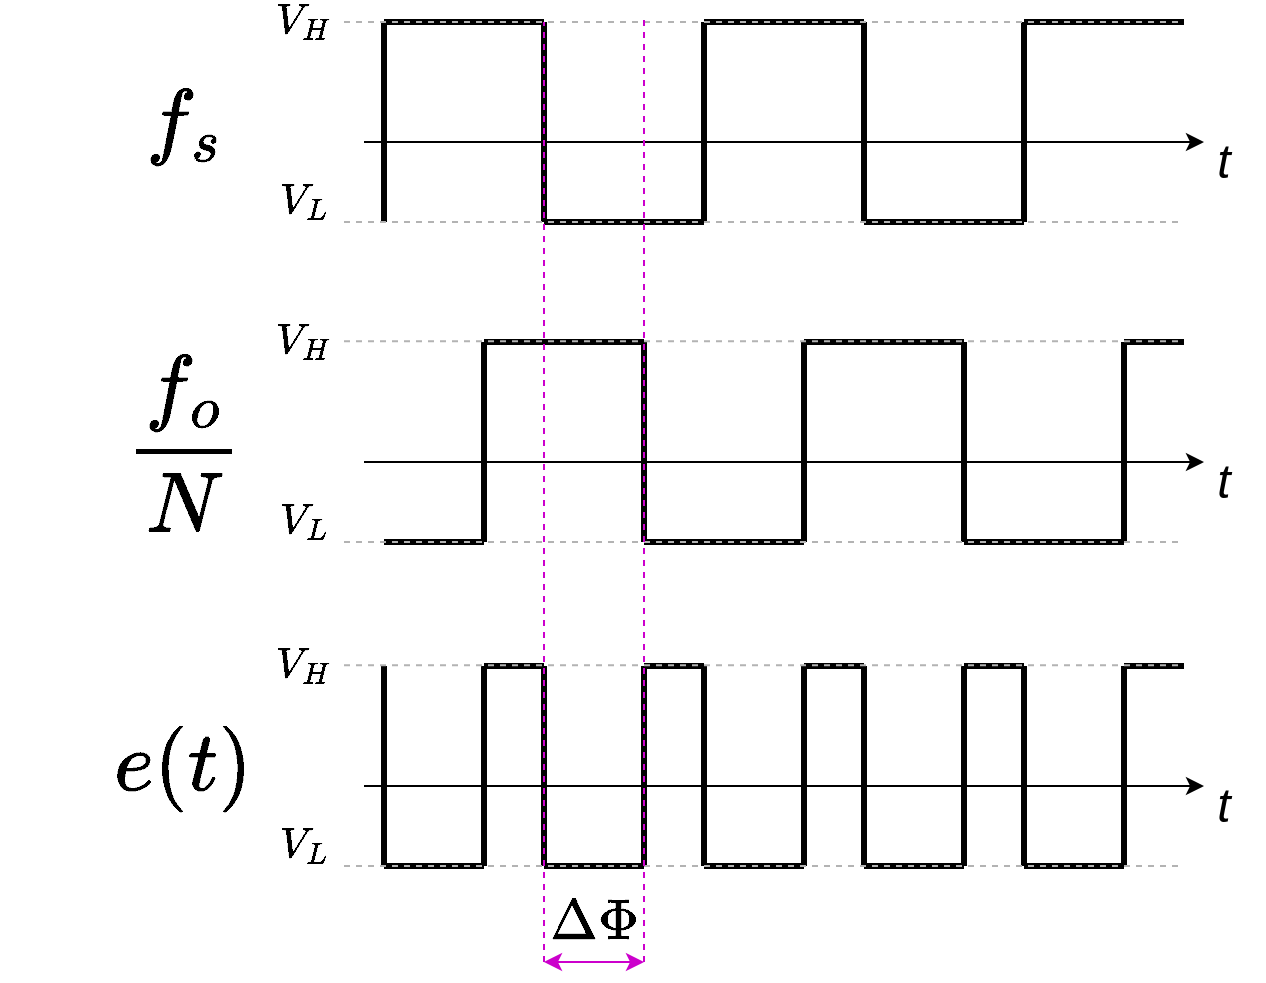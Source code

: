 <mxfile version="13.7.3" type="device"><diagram id="46WN-AcfddDGNBD1dKxC" name="Page-1"><mxGraphModel dx="1689" dy="519" grid="1" gridSize="10" guides="1" tooltips="1" connect="1" arrows="1" fold="1" page="1" pageScale="1" pageWidth="827" pageHeight="1169" math="1" shadow="0"><root><mxCell id="0"/><mxCell id="1" parent="0"/><mxCell id="dmRv2nChrUt5MCRris05-1" value="" style="endArrow=classic;html=1;" parent="1" edge="1"><mxGeometry width="50" height="50" relative="1" as="geometry"><mxPoint x="150" y="200" as="sourcePoint"/><mxPoint x="570" y="200" as="targetPoint"/></mxGeometry></mxCell><mxCell id="dmRv2nChrUt5MCRris05-2" value="" style="endArrow=classic;html=1;" parent="1" edge="1"><mxGeometry width="50" height="50" relative="1" as="geometry"><mxPoint x="150" y="360" as="sourcePoint"/><mxPoint x="570" y="360" as="targetPoint"/></mxGeometry></mxCell><mxCell id="dmRv2nChrUt5MCRris05-3" value="" style="endArrow=classic;html=1;" parent="1" edge="1"><mxGeometry width="50" height="50" relative="1" as="geometry"><mxPoint x="150" y="522" as="sourcePoint"/><mxPoint x="570" y="522" as="targetPoint"/></mxGeometry></mxCell><mxCell id="dmRv2nChrUt5MCRris05-4" value="" style="endArrow=none;html=1;strokeWidth=3;" parent="1" edge="1"><mxGeometry width="50" height="50" relative="1" as="geometry"><mxPoint x="160" y="240" as="sourcePoint"/><mxPoint x="160" y="140" as="targetPoint"/></mxGeometry></mxCell><mxCell id="dmRv2nChrUt5MCRris05-5" value="" style="endArrow=none;html=1;strokeWidth=3;" parent="1" edge="1"><mxGeometry width="50" height="50" relative="1" as="geometry"><mxPoint x="240" y="240" as="sourcePoint"/><mxPoint x="240" y="140" as="targetPoint"/></mxGeometry></mxCell><mxCell id="dmRv2nChrUt5MCRris05-6" value="" style="endArrow=none;html=1;strokeWidth=3;" parent="1" edge="1"><mxGeometry width="50" height="50" relative="1" as="geometry"><mxPoint x="320" y="240" as="sourcePoint"/><mxPoint x="320" y="140" as="targetPoint"/></mxGeometry></mxCell><mxCell id="dmRv2nChrUt5MCRris05-7" value="" style="endArrow=none;html=1;strokeWidth=3;" parent="1" edge="1"><mxGeometry width="50" height="50" relative="1" as="geometry"><mxPoint x="400" y="240" as="sourcePoint"/><mxPoint x="400" y="140" as="targetPoint"/></mxGeometry></mxCell><mxCell id="dmRv2nChrUt5MCRris05-8" value="" style="endArrow=none;html=1;strokeWidth=3;" parent="1" edge="1"><mxGeometry width="50" height="50" relative="1" as="geometry"><mxPoint x="480" y="240" as="sourcePoint"/><mxPoint x="480" y="140" as="targetPoint"/></mxGeometry></mxCell><mxCell id="dmRv2nChrUt5MCRris05-14" value="" style="endArrow=none;html=1;strokeWidth=3;" parent="1" edge="1"><mxGeometry width="50" height="50" relative="1" as="geometry"><mxPoint x="160" y="562" as="sourcePoint"/><mxPoint x="160" y="462" as="targetPoint"/></mxGeometry></mxCell><mxCell id="dmRv2nChrUt5MCRris05-15" value="" style="endArrow=none;html=1;strokeWidth=3;" parent="1" edge="1"><mxGeometry width="50" height="50" relative="1" as="geometry"><mxPoint x="240" y="562" as="sourcePoint"/><mxPoint x="240" y="462" as="targetPoint"/></mxGeometry></mxCell><mxCell id="dmRv2nChrUt5MCRris05-16" value="" style="endArrow=none;html=1;strokeWidth=3;" parent="1" edge="1"><mxGeometry width="50" height="50" relative="1" as="geometry"><mxPoint x="320" y="562" as="sourcePoint"/><mxPoint x="320" y="462" as="targetPoint"/></mxGeometry></mxCell><mxCell id="dmRv2nChrUt5MCRris05-17" value="" style="endArrow=none;html=1;strokeWidth=3;" parent="1" edge="1"><mxGeometry width="50" height="50" relative="1" as="geometry"><mxPoint x="400" y="562" as="sourcePoint"/><mxPoint x="400" y="462" as="targetPoint"/></mxGeometry></mxCell><mxCell id="dmRv2nChrUt5MCRris05-18" value="" style="endArrow=none;html=1;strokeWidth=3;" parent="1" edge="1"><mxGeometry width="50" height="50" relative="1" as="geometry"><mxPoint x="480" y="562" as="sourcePoint"/><mxPoint x="480" y="462" as="targetPoint"/></mxGeometry></mxCell><mxCell id="dmRv2nChrUt5MCRris05-19" value="" style="endArrow=none;html=1;strokeWidth=3;" parent="1" edge="1"><mxGeometry width="50" height="50" relative="1" as="geometry"><mxPoint x="210" y="562" as="sourcePoint"/><mxPoint x="210" y="462" as="targetPoint"/></mxGeometry></mxCell><mxCell id="dmRv2nChrUt5MCRris05-20" value="" style="endArrow=none;html=1;strokeWidth=3;" parent="1" edge="1"><mxGeometry width="50" height="50" relative="1" as="geometry"><mxPoint x="290" y="562" as="sourcePoint"/><mxPoint x="290" y="462" as="targetPoint"/></mxGeometry></mxCell><mxCell id="dmRv2nChrUt5MCRris05-21" value="" style="endArrow=none;html=1;strokeWidth=3;" parent="1" edge="1"><mxGeometry width="50" height="50" relative="1" as="geometry"><mxPoint x="370" y="562" as="sourcePoint"/><mxPoint x="370" y="462" as="targetPoint"/></mxGeometry></mxCell><mxCell id="dmRv2nChrUt5MCRris05-22" value="" style="endArrow=none;html=1;strokeWidth=3;" parent="1" edge="1"><mxGeometry width="50" height="50" relative="1" as="geometry"><mxPoint x="450" y="562" as="sourcePoint"/><mxPoint x="450" y="462" as="targetPoint"/></mxGeometry></mxCell><mxCell id="dmRv2nChrUt5MCRris05-23" value="" style="endArrow=none;html=1;strokeWidth=3;" parent="1" edge="1"><mxGeometry width="50" height="50" relative="1" as="geometry"><mxPoint x="530" y="562" as="sourcePoint"/><mxPoint x="530" y="462" as="targetPoint"/></mxGeometry></mxCell><mxCell id="dmRv2nChrUt5MCRris05-24" value="" style="endArrow=none;html=1;strokeWidth=3;" parent="1" edge="1"><mxGeometry width="50" height="50" relative="1" as="geometry"><mxPoint x="160" y="140" as="sourcePoint"/><mxPoint x="240" y="140" as="targetPoint"/></mxGeometry></mxCell><mxCell id="dmRv2nChrUt5MCRris05-25" value="" style="endArrow=none;html=1;strokeWidth=3;" parent="1" edge="1"><mxGeometry width="50" height="50" relative="1" as="geometry"><mxPoint x="240" y="240" as="sourcePoint"/><mxPoint x="320" y="240" as="targetPoint"/></mxGeometry></mxCell><mxCell id="dmRv2nChrUt5MCRris05-26" value="" style="endArrow=none;html=1;strokeWidth=3;" parent="1" edge="1"><mxGeometry width="50" height="50" relative="1" as="geometry"><mxPoint x="320" y="140" as="sourcePoint"/><mxPoint x="400" y="140" as="targetPoint"/></mxGeometry></mxCell><mxCell id="dmRv2nChrUt5MCRris05-29" value="" style="endArrow=none;html=1;strokeWidth=3;" parent="1" edge="1"><mxGeometry width="50" height="50" relative="1" as="geometry"><mxPoint x="400" y="240" as="sourcePoint"/><mxPoint x="480" y="240" as="targetPoint"/></mxGeometry></mxCell><mxCell id="dmRv2nChrUt5MCRris05-30" value="" style="endArrow=none;html=1;strokeWidth=3;" parent="1" edge="1"><mxGeometry width="50" height="50" relative="1" as="geometry"><mxPoint x="480" y="140" as="sourcePoint"/><mxPoint x="560" y="140" as="targetPoint"/></mxGeometry></mxCell><mxCell id="dmRv2nChrUt5MCRris05-31" value="" style="endArrow=none;html=1;strokeWidth=3;" parent="1" edge="1"><mxGeometry width="50" height="50" relative="1" as="geometry"><mxPoint x="210" y="400" as="sourcePoint"/><mxPoint x="210" y="300" as="targetPoint"/></mxGeometry></mxCell><mxCell id="dmRv2nChrUt5MCRris05-32" value="" style="endArrow=none;html=1;strokeWidth=3;" parent="1" edge="1"><mxGeometry width="50" height="50" relative="1" as="geometry"><mxPoint x="290" y="400" as="sourcePoint"/><mxPoint x="290" y="300" as="targetPoint"/></mxGeometry></mxCell><mxCell id="dmRv2nChrUt5MCRris05-33" value="" style="endArrow=none;html=1;strokeWidth=3;" parent="1" edge="1"><mxGeometry width="50" height="50" relative="1" as="geometry"><mxPoint x="370" y="400" as="sourcePoint"/><mxPoint x="370" y="300" as="targetPoint"/></mxGeometry></mxCell><mxCell id="dmRv2nChrUt5MCRris05-34" value="" style="endArrow=none;html=1;strokeWidth=3;" parent="1" edge="1"><mxGeometry width="50" height="50" relative="1" as="geometry"><mxPoint x="450" y="400" as="sourcePoint"/><mxPoint x="450" y="300" as="targetPoint"/></mxGeometry></mxCell><mxCell id="dmRv2nChrUt5MCRris05-35" value="" style="endArrow=none;html=1;strokeWidth=3;" parent="1" edge="1"><mxGeometry width="50" height="50" relative="1" as="geometry"><mxPoint x="530" y="400" as="sourcePoint"/><mxPoint x="530" y="300" as="targetPoint"/></mxGeometry></mxCell><mxCell id="dmRv2nChrUt5MCRris05-36" value="" style="endArrow=none;html=1;strokeWidth=3;" parent="1" edge="1"><mxGeometry width="50" height="50" relative="1" as="geometry"><mxPoint x="210" y="300" as="sourcePoint"/><mxPoint x="290" y="300" as="targetPoint"/></mxGeometry></mxCell><mxCell id="dmRv2nChrUt5MCRris05-37" value="" style="endArrow=none;html=1;strokeWidth=3;" parent="1" edge="1"><mxGeometry width="50" height="50" relative="1" as="geometry"><mxPoint x="290" y="400" as="sourcePoint"/><mxPoint x="370" y="400" as="targetPoint"/></mxGeometry></mxCell><mxCell id="dmRv2nChrUt5MCRris05-38" value="" style="endArrow=none;html=1;strokeWidth=3;" parent="1" edge="1"><mxGeometry width="50" height="50" relative="1" as="geometry"><mxPoint x="370" y="300" as="sourcePoint"/><mxPoint x="450" y="300" as="targetPoint"/></mxGeometry></mxCell><mxCell id="dmRv2nChrUt5MCRris05-39" value="" style="endArrow=none;html=1;strokeWidth=3;" parent="1" edge="1"><mxGeometry width="50" height="50" relative="1" as="geometry"><mxPoint x="450" y="400" as="sourcePoint"/><mxPoint x="530" y="400" as="targetPoint"/></mxGeometry></mxCell><mxCell id="dmRv2nChrUt5MCRris05-40" value="" style="endArrow=none;html=1;strokeWidth=3;" parent="1" edge="1"><mxGeometry width="50" height="50" relative="1" as="geometry"><mxPoint x="530" y="300" as="sourcePoint"/><mxPoint x="560" y="300" as="targetPoint"/></mxGeometry></mxCell><mxCell id="dmRv2nChrUt5MCRris05-41" value="" style="endArrow=none;html=1;strokeWidth=3;" parent="1" edge="1"><mxGeometry width="50" height="50" relative="1" as="geometry"><mxPoint x="160" y="562" as="sourcePoint"/><mxPoint x="210" y="562" as="targetPoint"/></mxGeometry></mxCell><mxCell id="dmRv2nChrUt5MCRris05-44" value="" style="endArrow=none;html=1;strokeWidth=3;" parent="1" edge="1"><mxGeometry width="50" height="50" relative="1" as="geometry"><mxPoint x="210" y="462" as="sourcePoint"/><mxPoint x="240" y="462" as="targetPoint"/></mxGeometry></mxCell><mxCell id="dmRv2nChrUt5MCRris05-45" value="" style="endArrow=none;html=1;strokeWidth=3;" parent="1" edge="1"><mxGeometry width="50" height="50" relative="1" as="geometry"><mxPoint x="290" y="462" as="sourcePoint"/><mxPoint x="320" y="462" as="targetPoint"/></mxGeometry></mxCell><mxCell id="dmRv2nChrUt5MCRris05-46" value="" style="endArrow=none;html=1;strokeWidth=3;" parent="1" edge="1"><mxGeometry width="50" height="50" relative="1" as="geometry"><mxPoint x="370" y="462" as="sourcePoint"/><mxPoint x="400" y="462" as="targetPoint"/></mxGeometry></mxCell><mxCell id="dmRv2nChrUt5MCRris05-47" value="" style="endArrow=none;html=1;strokeWidth=3;" parent="1" edge="1"><mxGeometry width="50" height="50" relative="1" as="geometry"><mxPoint x="450" y="462" as="sourcePoint"/><mxPoint x="480" y="462" as="targetPoint"/></mxGeometry></mxCell><mxCell id="dmRv2nChrUt5MCRris05-48" value="" style="endArrow=none;html=1;strokeWidth=3;" parent="1" edge="1"><mxGeometry width="50" height="50" relative="1" as="geometry"><mxPoint x="240" y="562" as="sourcePoint"/><mxPoint x="290" y="562" as="targetPoint"/></mxGeometry></mxCell><mxCell id="dmRv2nChrUt5MCRris05-49" value="" style="endArrow=none;html=1;strokeWidth=3;" parent="1" edge="1"><mxGeometry width="50" height="50" relative="1" as="geometry"><mxPoint x="320" y="562" as="sourcePoint"/><mxPoint x="370" y="562" as="targetPoint"/></mxGeometry></mxCell><mxCell id="dmRv2nChrUt5MCRris05-50" value="" style="endArrow=none;html=1;strokeWidth=3;" parent="1" edge="1"><mxGeometry width="50" height="50" relative="1" as="geometry"><mxPoint x="400" y="562" as="sourcePoint"/><mxPoint x="450" y="562" as="targetPoint"/></mxGeometry></mxCell><mxCell id="dmRv2nChrUt5MCRris05-51" value="" style="endArrow=none;html=1;strokeWidth=3;" parent="1" edge="1"><mxGeometry width="50" height="50" relative="1" as="geometry"><mxPoint x="480" y="562" as="sourcePoint"/><mxPoint x="530" y="562" as="targetPoint"/></mxGeometry></mxCell><mxCell id="dmRv2nChrUt5MCRris05-52" value="" style="endArrow=none;html=1;strokeWidth=3;" parent="1" edge="1"><mxGeometry width="50" height="50" relative="1" as="geometry"><mxPoint x="530" y="462" as="sourcePoint"/><mxPoint x="560" y="462" as="targetPoint"/></mxGeometry></mxCell><mxCell id="dmRv2nChrUt5MCRris05-53" value="" style="endArrow=none;html=1;strokeWidth=3;" parent="1" edge="1"><mxGeometry width="50" height="50" relative="1" as="geometry"><mxPoint x="160" y="400" as="sourcePoint"/><mxPoint x="210" y="400" as="targetPoint"/></mxGeometry></mxCell><mxCell id="dmRv2nChrUt5MCRris05-55" value="&lt;i&gt;&lt;font style=&quot;font-size: 24px&quot;&gt;t&lt;/font&gt;&lt;/i&gt;" style="text;html=1;strokeColor=none;fillColor=none;align=center;verticalAlign=middle;whiteSpace=wrap;rounded=0;" parent="1" vertex="1"><mxGeometry x="560" y="200" width="40" height="20" as="geometry"/></mxCell><mxCell id="dmRv2nChrUt5MCRris05-56" value="&lt;i&gt;&lt;font style=&quot;font-size: 24px&quot;&gt;t&lt;/font&gt;&lt;/i&gt;" style="text;html=1;strokeColor=none;fillColor=none;align=center;verticalAlign=middle;whiteSpace=wrap;rounded=0;" parent="1" vertex="1"><mxGeometry x="560" y="360" width="40" height="20" as="geometry"/></mxCell><mxCell id="dmRv2nChrUt5MCRris05-57" value="&lt;i&gt;&lt;font style=&quot;font-size: 24px&quot;&gt;t&lt;/font&gt;&lt;/i&gt;" style="text;html=1;strokeColor=none;fillColor=none;align=center;verticalAlign=middle;whiteSpace=wrap;rounded=0;" parent="1" vertex="1"><mxGeometry x="560" y="522" width="40" height="20" as="geometry"/></mxCell><mxCell id="dmRv2nChrUt5MCRris05-60" value="&lt;font style=&quot;font-size: 18px&quot;&gt;$$V_H$$&lt;/font&gt;" style="text;html=1;strokeColor=none;fillColor=none;align=center;verticalAlign=middle;whiteSpace=wrap;rounded=0;" parent="1" vertex="1"><mxGeometry x="100" y="130" width="40" height="20" as="geometry"/></mxCell><mxCell id="dmRv2nChrUt5MCRris05-61" value="&lt;font style=&quot;font-size: 18px&quot;&gt;$$V_H$$&lt;/font&gt;" style="text;html=1;strokeColor=none;fillColor=none;align=center;verticalAlign=middle;whiteSpace=wrap;rounded=0;" parent="1" vertex="1"><mxGeometry x="100" y="290" width="40" height="20" as="geometry"/></mxCell><mxCell id="dmRv2nChrUt5MCRris05-62" value="&lt;font style=&quot;font-size: 18px&quot;&gt;$$V_H$$&lt;/font&gt;" style="text;html=1;strokeColor=none;fillColor=none;align=center;verticalAlign=middle;whiteSpace=wrap;rounded=0;" parent="1" vertex="1"><mxGeometry x="100" y="452" width="40" height="20" as="geometry"/></mxCell><mxCell id="dmRv2nChrUt5MCRris05-63" value="&lt;font style=&quot;font-size: 18px&quot;&gt;$$V_L$$&lt;/font&gt;" style="text;html=1;strokeColor=none;fillColor=none;align=center;verticalAlign=middle;whiteSpace=wrap;rounded=0;" parent="1" vertex="1"><mxGeometry x="100" y="220" width="40" height="20" as="geometry"/></mxCell><mxCell id="dmRv2nChrUt5MCRris05-64" value="&lt;font style=&quot;font-size: 18px&quot;&gt;$$V_L$$&lt;/font&gt;" style="text;html=1;strokeColor=none;fillColor=none;align=center;verticalAlign=middle;whiteSpace=wrap;rounded=0;" parent="1" vertex="1"><mxGeometry x="100" y="380" width="40" height="20" as="geometry"/></mxCell><mxCell id="dmRv2nChrUt5MCRris05-65" value="&lt;font style=&quot;font-size: 18px&quot;&gt;$$V_L$$&lt;/font&gt;" style="text;html=1;strokeColor=none;fillColor=none;align=center;verticalAlign=middle;whiteSpace=wrap;rounded=0;" parent="1" vertex="1"><mxGeometry x="100" y="542" width="40" height="20" as="geometry"/></mxCell><mxCell id="dmRv2nChrUt5MCRris05-66" value="" style="endArrow=none;dashed=1;html=1;strokeWidth=1;exitX=1;exitY=0.25;exitDx=0;exitDy=0;strokeColor=#B3B3B3;" parent="1" edge="1"><mxGeometry width="50" height="50" relative="1" as="geometry"><mxPoint x="140" y="140" as="sourcePoint"/><mxPoint x="560" y="140" as="targetPoint"/></mxGeometry></mxCell><mxCell id="dmRv2nChrUt5MCRris05-67" value="" style="endArrow=none;dashed=1;html=1;strokeWidth=1;exitX=1;exitY=0.25;exitDx=0;exitDy=0;strokeColor=#B3B3B3;" parent="1" edge="1"><mxGeometry width="50" height="50" relative="1" as="geometry"><mxPoint x="140" y="240" as="sourcePoint"/><mxPoint x="560" y="240" as="targetPoint"/></mxGeometry></mxCell><mxCell id="dmRv2nChrUt5MCRris05-68" value="" style="endArrow=none;dashed=1;html=1;strokeWidth=1;exitX=1;exitY=0.25;exitDx=0;exitDy=0;strokeColor=#B3B3B3;" parent="1" edge="1"><mxGeometry width="50" height="50" relative="1" as="geometry"><mxPoint x="140" y="299.58" as="sourcePoint"/><mxPoint x="560" y="299.58" as="targetPoint"/></mxGeometry></mxCell><mxCell id="dmRv2nChrUt5MCRris05-70" value="" style="endArrow=none;dashed=1;html=1;strokeWidth=1;exitX=1;exitY=0.25;exitDx=0;exitDy=0;strokeColor=#B3B3B3;" parent="1" edge="1"><mxGeometry width="50" height="50" relative="1" as="geometry"><mxPoint x="140" y="400" as="sourcePoint"/><mxPoint x="560" y="400" as="targetPoint"/></mxGeometry></mxCell><mxCell id="dmRv2nChrUt5MCRris05-71" value="" style="endArrow=none;dashed=1;html=1;strokeWidth=1;exitX=1;exitY=0.25;exitDx=0;exitDy=0;strokeColor=#B3B3B3;" parent="1" edge="1"><mxGeometry width="50" height="50" relative="1" as="geometry"><mxPoint x="140" y="461.58" as="sourcePoint"/><mxPoint x="560" y="461.58" as="targetPoint"/></mxGeometry></mxCell><mxCell id="dmRv2nChrUt5MCRris05-72" value="" style="endArrow=none;dashed=1;html=1;strokeWidth=1;exitX=1;exitY=0.25;exitDx=0;exitDy=0;strokeColor=#B3B3B3;" parent="1" edge="1"><mxGeometry width="50" height="50" relative="1" as="geometry"><mxPoint x="140" y="562" as="sourcePoint"/><mxPoint x="560" y="562" as="targetPoint"/></mxGeometry></mxCell><mxCell id="dmRv2nChrUt5MCRris05-73" value="" style="endArrow=none;dashed=1;html=1;strokeWidth=1;strokeColor=#CC00CC;" parent="1" edge="1"><mxGeometry width="50" height="50" relative="1" as="geometry"><mxPoint x="290" y="610" as="sourcePoint"/><mxPoint x="290" y="136" as="targetPoint"/></mxGeometry></mxCell><mxCell id="dmRv2nChrUt5MCRris05-74" value="" style="endArrow=none;dashed=1;html=1;strokeWidth=1;strokeColor=#CC00CC;" parent="1" edge="1"><mxGeometry width="50" height="50" relative="1" as="geometry"><mxPoint x="240" y="610" as="sourcePoint"/><mxPoint x="240" y="140" as="targetPoint"/></mxGeometry></mxCell><mxCell id="dmRv2nChrUt5MCRris05-76" value="&lt;font style=&quot;font-size: 36px&quot;&gt;$$f_s$$&lt;/font&gt;" style="text;html=1;strokeColor=none;fillColor=none;align=center;verticalAlign=middle;whiteSpace=wrap;rounded=0;" parent="1" vertex="1"><mxGeometry x="40" y="180" width="40" height="20" as="geometry"/></mxCell><mxCell id="dmRv2nChrUt5MCRris05-77" value="&lt;font style=&quot;font-size: 36px&quot;&gt;$$\frac{f_o}{N}$$&lt;/font&gt;" style="text;html=1;strokeColor=none;fillColor=none;align=center;verticalAlign=middle;whiteSpace=wrap;rounded=0;" parent="1" vertex="1"><mxGeometry x="40" y="340" width="40" height="20" as="geometry"/></mxCell><mxCell id="dmRv2nChrUt5MCRris05-78" value="&lt;font style=&quot;font-size: 36px&quot;&gt;$$e(t)$$&lt;/font&gt;" style="text;html=1;strokeColor=none;fillColor=none;align=center;verticalAlign=middle;whiteSpace=wrap;rounded=0;" parent="1" vertex="1"><mxGeometry x="40" y="502" width="40" height="20" as="geometry"/></mxCell><mxCell id="dmRv2nChrUt5MCRris05-80" value="" style="endArrow=classic;startArrow=classic;html=1;strokeColor=#CC00CC;strokeWidth=1;" parent="1" edge="1"><mxGeometry width="50" height="50" relative="1" as="geometry"><mxPoint x="240" y="610" as="sourcePoint"/><mxPoint x="290" y="610" as="targetPoint"/></mxGeometry></mxCell><mxCell id="dmRv2nChrUt5MCRris05-81" value="&lt;font style=&quot;font-size: 24px&quot;&gt;$$\Delta \Phi$$&lt;/font&gt;" style="text;html=1;strokeColor=none;fillColor=none;align=center;verticalAlign=middle;whiteSpace=wrap;rounded=0;" parent="1" vertex="1"><mxGeometry x="245" y="580" width="40" height="20" as="geometry"/></mxCell></root></mxGraphModel></diagram></mxfile>